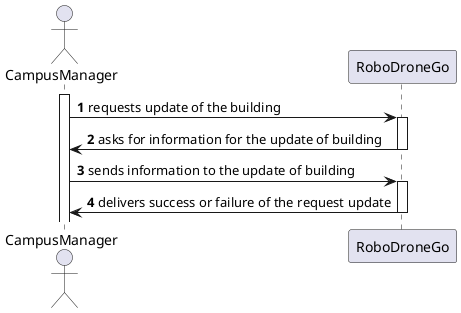 @startuml
'https://plantuml.com/sequence-diagram

autonumber
actor  CampusManager
participant  RoboDroneGo

activate CampusManager
CampusManager -> RoboDroneGo : requests update of the building
activate RoboDroneGo
CampusManager <- RoboDroneGo : asks for information for the update of building
deactivate RoboDroneGo
CampusManager -> RoboDroneGo : sends information to the update of building
activate RoboDroneGo
CampusManager <- RoboDroneGo : delivers success or failure of the request update
deactivate RoboDroneGo

@enduml
